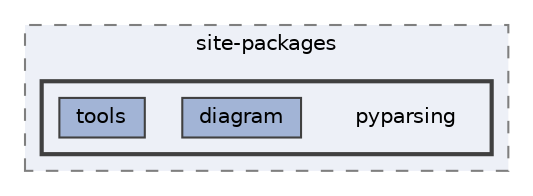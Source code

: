 digraph "/home/jam/Research/IRES-2025/dev/src/llm-scripts/testing/hypothesis-testing/hyp-env/lib/python3.12/site-packages/pyparsing"
{
 // LATEX_PDF_SIZE
  bgcolor="transparent";
  edge [fontname=Helvetica,fontsize=10,labelfontname=Helvetica,labelfontsize=10];
  node [fontname=Helvetica,fontsize=10,shape=box,height=0.2,width=0.4];
  compound=true
  subgraph clusterdir_ec5d4580713abd487320f8eae4ae4e88 {
    graph [ bgcolor="#edf0f7", pencolor="grey50", label="site-packages", fontname=Helvetica,fontsize=10 style="filled,dashed", URL="dir_ec5d4580713abd487320f8eae4ae4e88.html",tooltip=""]
  subgraph clusterdir_797c9b3ecd82ab51aec0e85c6074e4e9 {
    graph [ bgcolor="#edf0f7", pencolor="grey25", label="", fontname=Helvetica,fontsize=10 style="filled,bold", URL="dir_797c9b3ecd82ab51aec0e85c6074e4e9.html",tooltip=""]
    dir_797c9b3ecd82ab51aec0e85c6074e4e9 [shape=plaintext, label="pyparsing"];
  dir_193f91c596a69219b31c0dbf5d2eef1e [label="diagram", fillcolor="#a2b4d6", color="grey25", style="filled", URL="dir_193f91c596a69219b31c0dbf5d2eef1e.html",tooltip=""];
  dir_fb861cca7b0a9f7aa75a589db2538052 [label="tools", fillcolor="#a2b4d6", color="grey25", style="filled", URL="dir_fb861cca7b0a9f7aa75a589db2538052.html",tooltip=""];
  }
  }
}
